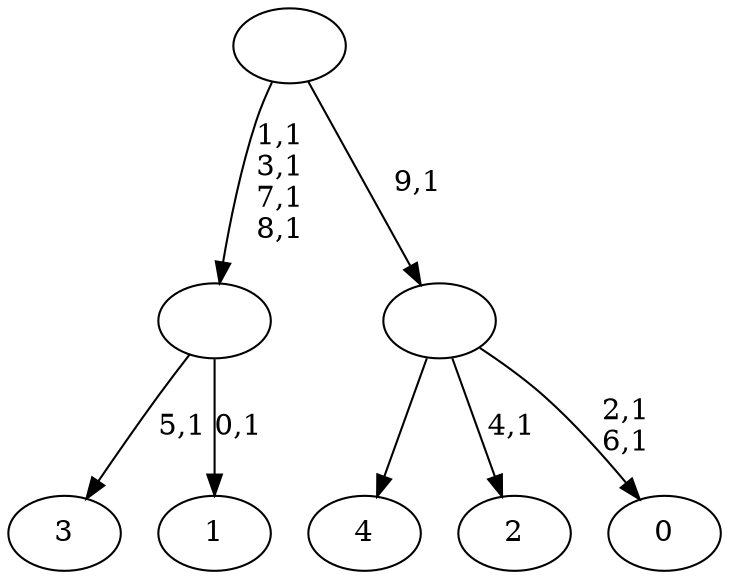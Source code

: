 digraph T {
	15 [label="4"]
	14 [label="3"]
	12 [label="2"]
	10 [label="1"]
	8 [label=""]
	4 [label="0"]
	1 [label=""]
	0 [label=""]
	8 -> 10 [label="0,1"]
	8 -> 14 [label="5,1"]
	1 -> 4 [label="2,1\n6,1"]
	1 -> 12 [label="4,1"]
	1 -> 15 [label=""]
	0 -> 8 [label="1,1\n3,1\n7,1\n8,1"]
	0 -> 1 [label="9,1"]
}
